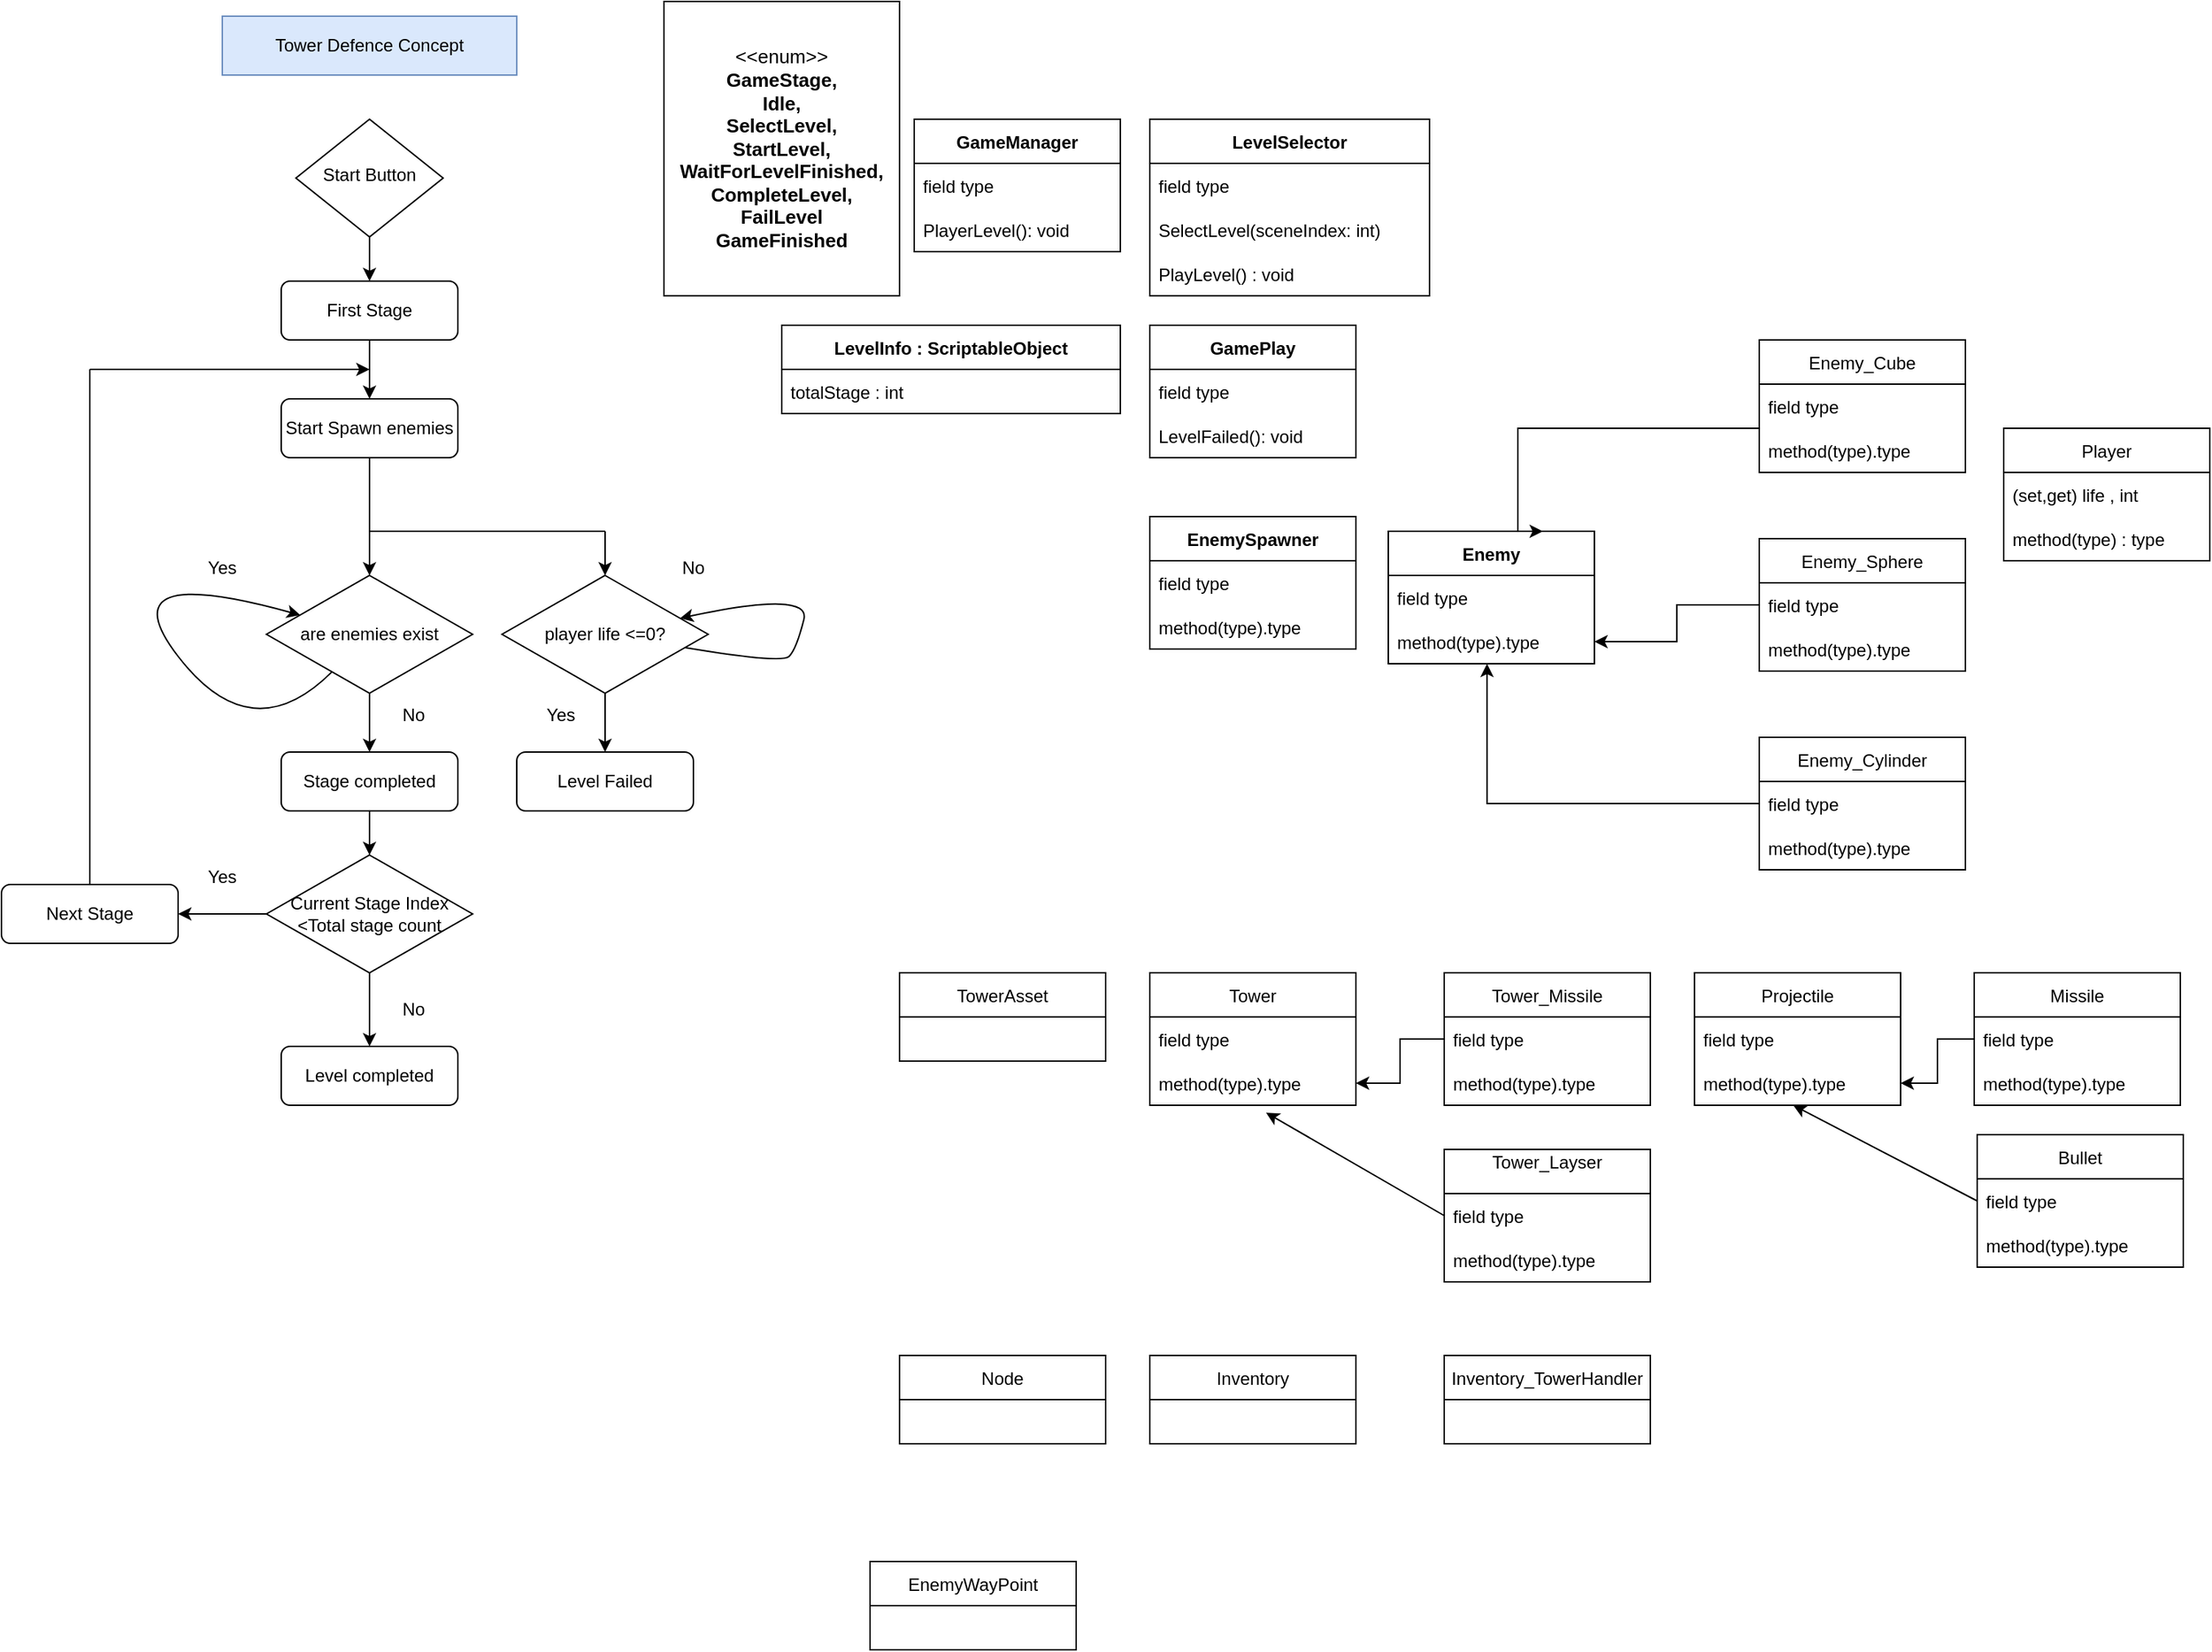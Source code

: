 <mxfile version="16.6.6" type="device"><diagram id="C5RBs43oDa-KdzZeNtuy" name="Page-1"><mxGraphModel dx="2249" dy="749" grid="1" gridSize="10" guides="1" tooltips="1" connect="1" arrows="1" fold="1" page="1" pageScale="1" pageWidth="827" pageHeight="1169" math="0" shadow="0"><root><mxCell id="WIyWlLk6GJQsqaUBKTNV-0"/><mxCell id="WIyWlLk6GJQsqaUBKTNV-1" parent="WIyWlLk6GJQsqaUBKTNV-0"/><mxCell id="eZR61JiyeJcY7E7sMz2J-23" value="" style="edgeStyle=orthogonalEdgeStyle;rounded=0;orthogonalLoop=1;jettySize=auto;html=1;" edge="1" parent="WIyWlLk6GJQsqaUBKTNV-1" source="WIyWlLk6GJQsqaUBKTNV-3" target="eZR61JiyeJcY7E7sMz2J-1"><mxGeometry relative="1" as="geometry"/></mxCell><mxCell id="WIyWlLk6GJQsqaUBKTNV-3" value="First Stage" style="rounded=1;whiteSpace=wrap;html=1;fontSize=12;glass=0;strokeWidth=1;shadow=0;" parent="WIyWlLk6GJQsqaUBKTNV-1" vertex="1"><mxGeometry x="-590" y="190" width="120" height="40" as="geometry"/></mxCell><mxCell id="eZR61JiyeJcY7E7sMz2J-22" value="" style="edgeStyle=orthogonalEdgeStyle;rounded=0;orthogonalLoop=1;jettySize=auto;html=1;" edge="1" parent="WIyWlLk6GJQsqaUBKTNV-1" source="WIyWlLk6GJQsqaUBKTNV-6" target="WIyWlLk6GJQsqaUBKTNV-3"><mxGeometry relative="1" as="geometry"/></mxCell><mxCell id="WIyWlLk6GJQsqaUBKTNV-6" value="Start Button" style="rhombus;whiteSpace=wrap;html=1;shadow=0;fontFamily=Helvetica;fontSize=12;align=center;strokeWidth=1;spacing=6;spacingTop=-4;" parent="WIyWlLk6GJQsqaUBKTNV-1" vertex="1"><mxGeometry x="-580" y="80" width="100" height="80" as="geometry"/></mxCell><mxCell id="eZR61JiyeJcY7E7sMz2J-28" value="" style="edgeStyle=orthogonalEdgeStyle;rounded=0;orthogonalLoop=1;jettySize=auto;html=1;" edge="1" parent="WIyWlLk6GJQsqaUBKTNV-1" source="WIyWlLk6GJQsqaUBKTNV-11" target="eZR61JiyeJcY7E7sMz2J-27"><mxGeometry relative="1" as="geometry"/></mxCell><mxCell id="WIyWlLk6GJQsqaUBKTNV-11" value="Stage completed" style="rounded=1;whiteSpace=wrap;html=1;fontSize=12;glass=0;strokeWidth=1;shadow=0;" parent="WIyWlLk6GJQsqaUBKTNV-1" vertex="1"><mxGeometry x="-590" y="510" width="120" height="40" as="geometry"/></mxCell><mxCell id="eZR61JiyeJcY7E7sMz2J-0" value="Tower Defence Concept" style="rounded=0;whiteSpace=wrap;html=1;fillColor=#dae8fc;strokeColor=#6c8ebf;" vertex="1" parent="WIyWlLk6GJQsqaUBKTNV-1"><mxGeometry x="-630" y="10" width="200" height="40" as="geometry"/></mxCell><mxCell id="eZR61JiyeJcY7E7sMz2J-5" style="edgeStyle=orthogonalEdgeStyle;rounded=0;orthogonalLoop=1;jettySize=auto;html=1;exitX=0.5;exitY=1;exitDx=0;exitDy=0;" edge="1" parent="WIyWlLk6GJQsqaUBKTNV-1" source="eZR61JiyeJcY7E7sMz2J-1" target="eZR61JiyeJcY7E7sMz2J-3"><mxGeometry relative="1" as="geometry"/></mxCell><mxCell id="eZR61JiyeJcY7E7sMz2J-1" value="Start Spawn enemies" style="rounded=1;whiteSpace=wrap;html=1;" vertex="1" parent="WIyWlLk6GJQsqaUBKTNV-1"><mxGeometry x="-590" y="270" width="120" height="40" as="geometry"/></mxCell><mxCell id="eZR61JiyeJcY7E7sMz2J-12" value="" style="edgeStyle=orthogonalEdgeStyle;rounded=0;orthogonalLoop=1;jettySize=auto;html=1;" edge="1" parent="WIyWlLk6GJQsqaUBKTNV-1" source="eZR61JiyeJcY7E7sMz2J-3" target="WIyWlLk6GJQsqaUBKTNV-11"><mxGeometry relative="1" as="geometry"/></mxCell><mxCell id="eZR61JiyeJcY7E7sMz2J-3" value="are enemies exist" style="rhombus;whiteSpace=wrap;html=1;" vertex="1" parent="WIyWlLk6GJQsqaUBKTNV-1"><mxGeometry x="-600" y="390" width="140" height="80" as="geometry"/></mxCell><mxCell id="eZR61JiyeJcY7E7sMz2J-10" value="" style="edgeStyle=orthogonalEdgeStyle;rounded=0;orthogonalLoop=1;jettySize=auto;html=1;" edge="1" parent="WIyWlLk6GJQsqaUBKTNV-1" source="eZR61JiyeJcY7E7sMz2J-4" target="eZR61JiyeJcY7E7sMz2J-9"><mxGeometry relative="1" as="geometry"/></mxCell><mxCell id="eZR61JiyeJcY7E7sMz2J-4" value="player life &amp;lt;=0?" style="rhombus;whiteSpace=wrap;html=1;" vertex="1" parent="WIyWlLk6GJQsqaUBKTNV-1"><mxGeometry x="-440" y="390" width="140" height="80" as="geometry"/></mxCell><mxCell id="eZR61JiyeJcY7E7sMz2J-6" value="" style="endArrow=classic;html=1;rounded=0;" edge="1" parent="WIyWlLk6GJQsqaUBKTNV-1" target="eZR61JiyeJcY7E7sMz2J-4"><mxGeometry width="50" height="50" relative="1" as="geometry"><mxPoint x="-370" y="360" as="sourcePoint"/><mxPoint x="-190" y="370" as="targetPoint"/></mxGeometry></mxCell><mxCell id="eZR61JiyeJcY7E7sMz2J-7" value="" style="endArrow=none;html=1;rounded=0;" edge="1" parent="WIyWlLk6GJQsqaUBKTNV-1"><mxGeometry width="50" height="50" relative="1" as="geometry"><mxPoint x="-530" y="360" as="sourcePoint"/><mxPoint x="-370" y="360" as="targetPoint"/></mxGeometry></mxCell><mxCell id="eZR61JiyeJcY7E7sMz2J-9" value="Level Failed" style="rounded=1;whiteSpace=wrap;html=1;fontSize=12;glass=0;strokeWidth=1;shadow=0;" vertex="1" parent="WIyWlLk6GJQsqaUBKTNV-1"><mxGeometry x="-430" y="510" width="120" height="40" as="geometry"/></mxCell><mxCell id="eZR61JiyeJcY7E7sMz2J-13" value="No" style="text;html=1;strokeColor=none;fillColor=none;align=center;verticalAlign=middle;whiteSpace=wrap;rounded=0;" vertex="1" parent="WIyWlLk6GJQsqaUBKTNV-1"><mxGeometry x="-530" y="470" width="60" height="30" as="geometry"/></mxCell><mxCell id="eZR61JiyeJcY7E7sMz2J-15" value="" style="curved=1;endArrow=classic;html=1;rounded=0;" edge="1" parent="WIyWlLk6GJQsqaUBKTNV-1" source="eZR61JiyeJcY7E7sMz2J-3" target="eZR61JiyeJcY7E7sMz2J-3"><mxGeometry width="50" height="50" relative="1" as="geometry"><mxPoint x="-590" y="530" as="sourcePoint"/><mxPoint x="-580" y="370" as="targetPoint"/><Array as="points"><mxPoint x="-610" y="510"/><mxPoint x="-710" y="380"/></Array></mxGeometry></mxCell><mxCell id="eZR61JiyeJcY7E7sMz2J-17" value="Yes" style="text;html=1;strokeColor=none;fillColor=none;align=center;verticalAlign=middle;whiteSpace=wrap;rounded=0;" vertex="1" parent="WIyWlLk6GJQsqaUBKTNV-1"><mxGeometry x="-660" y="370" width="60" height="30" as="geometry"/></mxCell><mxCell id="eZR61JiyeJcY7E7sMz2J-25" value="" style="endArrow=none;html=1;rounded=0;entryX=0.5;entryY=0;entryDx=0;entryDy=0;" edge="1" parent="WIyWlLk6GJQsqaUBKTNV-1" target="eZR61JiyeJcY7E7sMz2J-29"><mxGeometry width="50" height="50" relative="1" as="geometry"><mxPoint x="-720" y="250" as="sourcePoint"/><mxPoint x="-720" y="530" as="targetPoint"/></mxGeometry></mxCell><mxCell id="eZR61JiyeJcY7E7sMz2J-26" value="" style="endArrow=classic;html=1;rounded=0;" edge="1" parent="WIyWlLk6GJQsqaUBKTNV-1"><mxGeometry width="50" height="50" relative="1" as="geometry"><mxPoint x="-720" y="250" as="sourcePoint"/><mxPoint x="-530" y="250" as="targetPoint"/></mxGeometry></mxCell><mxCell id="eZR61JiyeJcY7E7sMz2J-30" value="" style="edgeStyle=orthogonalEdgeStyle;rounded=0;orthogonalLoop=1;jettySize=auto;html=1;" edge="1" parent="WIyWlLk6GJQsqaUBKTNV-1" source="eZR61JiyeJcY7E7sMz2J-27" target="eZR61JiyeJcY7E7sMz2J-29"><mxGeometry relative="1" as="geometry"/></mxCell><mxCell id="eZR61JiyeJcY7E7sMz2J-33" value="" style="edgeStyle=orthogonalEdgeStyle;rounded=0;orthogonalLoop=1;jettySize=auto;html=1;" edge="1" parent="WIyWlLk6GJQsqaUBKTNV-1" source="eZR61JiyeJcY7E7sMz2J-27" target="eZR61JiyeJcY7E7sMz2J-32"><mxGeometry relative="1" as="geometry"/></mxCell><mxCell id="eZR61JiyeJcY7E7sMz2J-27" value="Current Stage Index&lt;br&gt;&amp;lt;Total stage count" style="rhombus;whiteSpace=wrap;html=1;" vertex="1" parent="WIyWlLk6GJQsqaUBKTNV-1"><mxGeometry x="-600" y="580" width="140" height="80" as="geometry"/></mxCell><mxCell id="eZR61JiyeJcY7E7sMz2J-29" value="Next Stage" style="rounded=1;whiteSpace=wrap;html=1;fontSize=12;glass=0;strokeWidth=1;shadow=0;" vertex="1" parent="WIyWlLk6GJQsqaUBKTNV-1"><mxGeometry x="-780" y="600" width="120" height="40" as="geometry"/></mxCell><mxCell id="eZR61JiyeJcY7E7sMz2J-31" value="Yes" style="text;html=1;strokeColor=none;fillColor=none;align=center;verticalAlign=middle;whiteSpace=wrap;rounded=0;" vertex="1" parent="WIyWlLk6GJQsqaUBKTNV-1"><mxGeometry x="-660" y="580" width="60" height="30" as="geometry"/></mxCell><mxCell id="eZR61JiyeJcY7E7sMz2J-32" value="Level completed" style="rounded=1;whiteSpace=wrap;html=1;fontSize=12;glass=0;strokeWidth=1;shadow=0;" vertex="1" parent="WIyWlLk6GJQsqaUBKTNV-1"><mxGeometry x="-590" y="710" width="120" height="40" as="geometry"/></mxCell><mxCell id="eZR61JiyeJcY7E7sMz2J-34" value="No" style="text;html=1;strokeColor=none;fillColor=none;align=center;verticalAlign=middle;whiteSpace=wrap;rounded=0;" vertex="1" parent="WIyWlLk6GJQsqaUBKTNV-1"><mxGeometry x="-530" y="670" width="60" height="30" as="geometry"/></mxCell><mxCell id="eZR61JiyeJcY7E7sMz2J-35" value="" style="curved=1;endArrow=classic;html=1;rounded=0;" edge="1" parent="WIyWlLk6GJQsqaUBKTNV-1" source="eZR61JiyeJcY7E7sMz2J-4" target="eZR61JiyeJcY7E7sMz2J-4"><mxGeometry width="50" height="50" relative="1" as="geometry"><mxPoint x="-70" y="490" as="sourcePoint"/><mxPoint x="70" y="360" as="targetPoint"/><Array as="points"><mxPoint x="-250" y="450"/><mxPoint x="-240" y="440"/><mxPoint x="-230" y="400"/></Array></mxGeometry></mxCell><mxCell id="eZR61JiyeJcY7E7sMz2J-36" value="No" style="text;html=1;strokeColor=none;fillColor=none;align=center;verticalAlign=middle;whiteSpace=wrap;rounded=0;" vertex="1" parent="WIyWlLk6GJQsqaUBKTNV-1"><mxGeometry x="-340" y="370" width="60" height="30" as="geometry"/></mxCell><mxCell id="eZR61JiyeJcY7E7sMz2J-40" value="Yes" style="text;html=1;strokeColor=none;fillColor=none;align=center;verticalAlign=middle;whiteSpace=wrap;rounded=0;" vertex="1" parent="WIyWlLk6GJQsqaUBKTNV-1"><mxGeometry x="-430" y="470" width="60" height="30" as="geometry"/></mxCell><mxCell id="eZR61JiyeJcY7E7sMz2J-41" value="GameManager" style="swimlane;fontStyle=1;childLayout=stackLayout;horizontal=1;startSize=30;horizontalStack=0;resizeParent=1;resizeParentMax=0;resizeLast=0;collapsible=1;marginBottom=0;rounded=0;glass=0;labelBorderColor=none;" vertex="1" parent="WIyWlLk6GJQsqaUBKTNV-1"><mxGeometry x="-160" y="80" width="140" height="90" as="geometry"/></mxCell><mxCell id="eZR61JiyeJcY7E7sMz2J-42" value="field type" style="text;strokeColor=none;fillColor=none;align=left;verticalAlign=middle;spacingLeft=4;spacingRight=4;overflow=hidden;points=[[0,0.5],[1,0.5]];portConstraint=eastwest;rotatable=0;rounded=0;glass=0;labelBorderColor=none;" vertex="1" parent="eZR61JiyeJcY7E7sMz2J-41"><mxGeometry y="30" width="140" height="30" as="geometry"/></mxCell><mxCell id="eZR61JiyeJcY7E7sMz2J-43" value="PlayerLevel(): void" style="text;strokeColor=none;fillColor=none;align=left;verticalAlign=middle;spacingLeft=4;spacingRight=4;overflow=hidden;points=[[0,0.5],[1,0.5]];portConstraint=eastwest;rotatable=0;rounded=0;glass=0;labelBorderColor=none;" vertex="1" parent="eZR61JiyeJcY7E7sMz2J-41"><mxGeometry y="60" width="140" height="30" as="geometry"/></mxCell><mxCell id="eZR61JiyeJcY7E7sMz2J-45" value="LevelSelector" style="swimlane;fontStyle=1;childLayout=stackLayout;horizontal=1;startSize=30;horizontalStack=0;resizeParent=1;resizeParentMax=0;resizeLast=0;collapsible=1;marginBottom=0;rounded=0;glass=0;labelBorderColor=none;" vertex="1" parent="WIyWlLk6GJQsqaUBKTNV-1"><mxGeometry y="80" width="190" height="120" as="geometry"/></mxCell><mxCell id="eZR61JiyeJcY7E7sMz2J-46" value="field type" style="text;strokeColor=none;fillColor=none;align=left;verticalAlign=middle;spacingLeft=4;spacingRight=4;overflow=hidden;points=[[0,0.5],[1,0.5]];portConstraint=eastwest;rotatable=0;rounded=0;glass=0;labelBorderColor=none;" vertex="1" parent="eZR61JiyeJcY7E7sMz2J-45"><mxGeometry y="30" width="190" height="30" as="geometry"/></mxCell><mxCell id="eZR61JiyeJcY7E7sMz2J-48" value="SelectLevel(sceneIndex: int)" style="text;strokeColor=none;fillColor=none;align=left;verticalAlign=middle;spacingLeft=4;spacingRight=4;overflow=hidden;points=[[0,0.5],[1,0.5]];portConstraint=eastwest;rotatable=0;rounded=0;glass=0;labelBorderColor=none;" vertex="1" parent="eZR61JiyeJcY7E7sMz2J-45"><mxGeometry y="60" width="190" height="30" as="geometry"/></mxCell><mxCell id="eZR61JiyeJcY7E7sMz2J-136" value="PlayLevel() : void" style="text;strokeColor=none;fillColor=none;align=left;verticalAlign=middle;spacingLeft=4;spacingRight=4;overflow=hidden;points=[[0,0.5],[1,0.5]];portConstraint=eastwest;rotatable=0;rounded=0;glass=0;labelBorderColor=none;" vertex="1" parent="eZR61JiyeJcY7E7sMz2J-45"><mxGeometry y="90" width="190" height="30" as="geometry"/></mxCell><mxCell id="eZR61JiyeJcY7E7sMz2J-49" value="GamePlay" style="swimlane;fontStyle=1;childLayout=stackLayout;horizontal=1;startSize=30;horizontalStack=0;resizeParent=1;resizeParentMax=0;resizeLast=0;collapsible=1;marginBottom=0;rounded=0;glass=0;labelBorderColor=none;" vertex="1" parent="WIyWlLk6GJQsqaUBKTNV-1"><mxGeometry y="220" width="140" height="90" as="geometry"/></mxCell><mxCell id="eZR61JiyeJcY7E7sMz2J-50" value="field type" style="text;strokeColor=none;fillColor=none;align=left;verticalAlign=middle;spacingLeft=4;spacingRight=4;overflow=hidden;points=[[0,0.5],[1,0.5]];portConstraint=eastwest;rotatable=0;rounded=0;glass=0;labelBorderColor=none;" vertex="1" parent="eZR61JiyeJcY7E7sMz2J-49"><mxGeometry y="30" width="140" height="30" as="geometry"/></mxCell><mxCell id="eZR61JiyeJcY7E7sMz2J-51" value="LevelFailed(): void" style="text;strokeColor=none;fillColor=none;align=left;verticalAlign=middle;spacingLeft=4;spacingRight=4;overflow=hidden;points=[[0,0.5],[1,0.5]];portConstraint=eastwest;rotatable=0;rounded=0;glass=0;labelBorderColor=none;" vertex="1" parent="eZR61JiyeJcY7E7sMz2J-49"><mxGeometry y="60" width="140" height="30" as="geometry"/></mxCell><mxCell id="eZR61JiyeJcY7E7sMz2J-53" value="EnemySpawner" style="swimlane;fontStyle=1;childLayout=stackLayout;horizontal=1;startSize=30;horizontalStack=0;resizeParent=1;resizeParentMax=0;resizeLast=0;collapsible=1;marginBottom=0;rounded=0;glass=0;labelBorderColor=none;" vertex="1" parent="WIyWlLk6GJQsqaUBKTNV-1"><mxGeometry y="350" width="140" height="90" as="geometry"/></mxCell><mxCell id="eZR61JiyeJcY7E7sMz2J-54" value="field type" style="text;strokeColor=none;fillColor=none;align=left;verticalAlign=middle;spacingLeft=4;spacingRight=4;overflow=hidden;points=[[0,0.5],[1,0.5]];portConstraint=eastwest;rotatable=0;rounded=0;glass=0;labelBorderColor=none;" vertex="1" parent="eZR61JiyeJcY7E7sMz2J-53"><mxGeometry y="30" width="140" height="30" as="geometry"/></mxCell><mxCell id="eZR61JiyeJcY7E7sMz2J-55" value="method(type).type" style="text;strokeColor=none;fillColor=none;align=left;verticalAlign=middle;spacingLeft=4;spacingRight=4;overflow=hidden;points=[[0,0.5],[1,0.5]];portConstraint=eastwest;rotatable=0;rounded=0;glass=0;labelBorderColor=none;" vertex="1" parent="eZR61JiyeJcY7E7sMz2J-53"><mxGeometry y="60" width="140" height="30" as="geometry"/></mxCell><mxCell id="eZR61JiyeJcY7E7sMz2J-57" value="Enemy" style="swimlane;fontStyle=1;childLayout=stackLayout;horizontal=1;startSize=30;horizontalStack=0;resizeParent=1;resizeParentMax=0;resizeLast=0;collapsible=1;marginBottom=0;rounded=0;glass=0;labelBorderColor=none;" vertex="1" parent="WIyWlLk6GJQsqaUBKTNV-1"><mxGeometry x="162" y="360" width="140" height="90" as="geometry"/></mxCell><mxCell id="eZR61JiyeJcY7E7sMz2J-92" value="field type" style="text;strokeColor=none;fillColor=none;align=left;verticalAlign=middle;spacingLeft=4;spacingRight=4;overflow=hidden;points=[[0,0.5],[1,0.5]];portConstraint=eastwest;rotatable=0;rounded=0;glass=0;labelBorderColor=none;" vertex="1" parent="eZR61JiyeJcY7E7sMz2J-57"><mxGeometry y="30" width="140" height="30" as="geometry"/></mxCell><mxCell id="eZR61JiyeJcY7E7sMz2J-93" value="method(type).type" style="text;strokeColor=none;fillColor=none;align=left;verticalAlign=middle;spacingLeft=4;spacingRight=4;overflow=hidden;points=[[0,0.5],[1,0.5]];portConstraint=eastwest;rotatable=0;rounded=0;glass=0;labelBorderColor=none;" vertex="1" parent="eZR61JiyeJcY7E7sMz2J-57"><mxGeometry y="60" width="140" height="30" as="geometry"/></mxCell><mxCell id="eZR61JiyeJcY7E7sMz2J-61" value="Enemy_Sphere" style="swimlane;fontStyle=0;childLayout=stackLayout;horizontal=1;startSize=30;horizontalStack=0;resizeParent=1;resizeParentMax=0;resizeLast=0;collapsible=1;marginBottom=0;rounded=0;glass=0;labelBorderColor=none;" vertex="1" parent="WIyWlLk6GJQsqaUBKTNV-1"><mxGeometry x="414" y="365" width="140" height="90" as="geometry"/></mxCell><mxCell id="eZR61JiyeJcY7E7sMz2J-96" value="field type" style="text;strokeColor=none;fillColor=none;align=left;verticalAlign=middle;spacingLeft=4;spacingRight=4;overflow=hidden;points=[[0,0.5],[1,0.5]];portConstraint=eastwest;rotatable=0;rounded=0;glass=0;labelBorderColor=none;" vertex="1" parent="eZR61JiyeJcY7E7sMz2J-61"><mxGeometry y="30" width="140" height="30" as="geometry"/></mxCell><mxCell id="eZR61JiyeJcY7E7sMz2J-97" value="method(type).type" style="text;strokeColor=none;fillColor=none;align=left;verticalAlign=middle;spacingLeft=4;spacingRight=4;overflow=hidden;points=[[0,0.5],[1,0.5]];portConstraint=eastwest;rotatable=0;rounded=0;glass=0;labelBorderColor=none;" vertex="1" parent="eZR61JiyeJcY7E7sMz2J-61"><mxGeometry y="60" width="140" height="30" as="geometry"/></mxCell><mxCell id="eZR61JiyeJcY7E7sMz2J-78" value="" style="edgeStyle=orthogonalEdgeStyle;rounded=0;orthogonalLoop=1;jettySize=auto;html=1;entryX=0.75;entryY=0;entryDx=0;entryDy=0;" edge="1" parent="WIyWlLk6GJQsqaUBKTNV-1" source="eZR61JiyeJcY7E7sMz2J-65" target="eZR61JiyeJcY7E7sMz2J-57"><mxGeometry relative="1" as="geometry"><mxPoint x="304" y="290" as="targetPoint"/><Array as="points"><mxPoint x="250" y="290"/><mxPoint x="250" y="360"/></Array></mxGeometry></mxCell><mxCell id="eZR61JiyeJcY7E7sMz2J-65" value="Enemy_Cube" style="swimlane;fontStyle=0;childLayout=stackLayout;horizontal=1;startSize=30;horizontalStack=0;resizeParent=1;resizeParentMax=0;resizeLast=0;collapsible=1;marginBottom=0;rounded=0;glass=0;labelBorderColor=none;" vertex="1" parent="WIyWlLk6GJQsqaUBKTNV-1"><mxGeometry x="414" y="230" width="140" height="90" as="geometry"/></mxCell><mxCell id="eZR61JiyeJcY7E7sMz2J-94" value="field type" style="text;strokeColor=none;fillColor=none;align=left;verticalAlign=middle;spacingLeft=4;spacingRight=4;overflow=hidden;points=[[0,0.5],[1,0.5]];portConstraint=eastwest;rotatable=0;rounded=0;glass=0;labelBorderColor=none;" vertex="1" parent="eZR61JiyeJcY7E7sMz2J-65"><mxGeometry y="30" width="140" height="30" as="geometry"/></mxCell><mxCell id="eZR61JiyeJcY7E7sMz2J-95" value="method(type).type" style="text;strokeColor=none;fillColor=none;align=left;verticalAlign=middle;spacingLeft=4;spacingRight=4;overflow=hidden;points=[[0,0.5],[1,0.5]];portConstraint=eastwest;rotatable=0;rounded=0;glass=0;labelBorderColor=none;" vertex="1" parent="eZR61JiyeJcY7E7sMz2J-65"><mxGeometry y="60" width="140" height="30" as="geometry"/></mxCell><mxCell id="eZR61JiyeJcY7E7sMz2J-69" value="Enemy_Cylinder" style="swimlane;fontStyle=0;childLayout=stackLayout;horizontal=1;startSize=30;horizontalStack=0;resizeParent=1;resizeParentMax=0;resizeLast=0;collapsible=1;marginBottom=0;rounded=0;glass=0;labelBorderColor=none;" vertex="1" parent="WIyWlLk6GJQsqaUBKTNV-1"><mxGeometry x="414" y="500" width="140" height="90" as="geometry"/></mxCell><mxCell id="eZR61JiyeJcY7E7sMz2J-99" value="field type" style="text;strokeColor=none;fillColor=none;align=left;verticalAlign=middle;spacingLeft=4;spacingRight=4;overflow=hidden;points=[[0,0.5],[1,0.5]];portConstraint=eastwest;rotatable=0;rounded=0;glass=0;labelBorderColor=none;" vertex="1" parent="eZR61JiyeJcY7E7sMz2J-69"><mxGeometry y="30" width="140" height="30" as="geometry"/></mxCell><mxCell id="eZR61JiyeJcY7E7sMz2J-100" value="method(type).type" style="text;strokeColor=none;fillColor=none;align=left;verticalAlign=middle;spacingLeft=4;spacingRight=4;overflow=hidden;points=[[0,0.5],[1,0.5]];portConstraint=eastwest;rotatable=0;rounded=0;glass=0;labelBorderColor=none;" vertex="1" parent="eZR61JiyeJcY7E7sMz2J-69"><mxGeometry y="60" width="140" height="30" as="geometry"/></mxCell><mxCell id="eZR61JiyeJcY7E7sMz2J-82" value="Player" style="swimlane;fontStyle=0;childLayout=stackLayout;horizontal=1;startSize=30;horizontalStack=0;resizeParent=1;resizeParentMax=0;resizeLast=0;collapsible=1;marginBottom=0;rounded=0;glass=0;labelBorderColor=none;" vertex="1" parent="WIyWlLk6GJQsqaUBKTNV-1"><mxGeometry x="580" y="290" width="140" height="90" as="geometry"/></mxCell><mxCell id="eZR61JiyeJcY7E7sMz2J-83" value="(set,get) life , int" style="text;strokeColor=none;fillColor=none;align=left;verticalAlign=middle;spacingLeft=4;spacingRight=4;overflow=hidden;points=[[0,0.5],[1,0.5]];portConstraint=eastwest;rotatable=0;rounded=0;glass=0;labelBorderColor=none;" vertex="1" parent="eZR61JiyeJcY7E7sMz2J-82"><mxGeometry y="30" width="140" height="30" as="geometry"/></mxCell><mxCell id="eZR61JiyeJcY7E7sMz2J-84" value="method(type) : type" style="text;strokeColor=none;fillColor=none;align=left;verticalAlign=middle;spacingLeft=4;spacingRight=4;overflow=hidden;points=[[0,0.5],[1,0.5]];portConstraint=eastwest;rotatable=0;rounded=0;glass=0;labelBorderColor=none;" vertex="1" parent="eZR61JiyeJcY7E7sMz2J-82"><mxGeometry y="60" width="140" height="30" as="geometry"/></mxCell><mxCell id="eZR61JiyeJcY7E7sMz2J-88" value="LevelInfo : ScriptableObject" style="swimlane;fontStyle=1;childLayout=stackLayout;horizontal=1;startSize=30;horizontalStack=0;resizeParent=1;resizeParentMax=0;resizeLast=0;collapsible=1;marginBottom=0;rounded=0;glass=0;labelBorderColor=none;" vertex="1" parent="WIyWlLk6GJQsqaUBKTNV-1"><mxGeometry x="-250" y="220" width="230" height="60" as="geometry"/></mxCell><mxCell id="eZR61JiyeJcY7E7sMz2J-89" value="totalStage : int" style="text;strokeColor=none;fillColor=none;align=left;verticalAlign=middle;spacingLeft=4;spacingRight=4;overflow=hidden;points=[[0,0.5],[1,0.5]];portConstraint=eastwest;rotatable=0;rounded=0;glass=0;labelBorderColor=none;" vertex="1" parent="eZR61JiyeJcY7E7sMz2J-88"><mxGeometry y="30" width="230" height="30" as="geometry"/></mxCell><mxCell id="eZR61JiyeJcY7E7sMz2J-98" value="" style="edgeStyle=orthogonalEdgeStyle;rounded=0;orthogonalLoop=1;jettySize=auto;html=1;" edge="1" parent="WIyWlLk6GJQsqaUBKTNV-1" source="eZR61JiyeJcY7E7sMz2J-96" target="eZR61JiyeJcY7E7sMz2J-93"><mxGeometry relative="1" as="geometry"/></mxCell><mxCell id="eZR61JiyeJcY7E7sMz2J-102" style="edgeStyle=orthogonalEdgeStyle;rounded=0;orthogonalLoop=1;jettySize=auto;html=1;entryX=0.479;entryY=1;entryDx=0;entryDy=0;entryPerimeter=0;" edge="1" parent="WIyWlLk6GJQsqaUBKTNV-1" source="eZR61JiyeJcY7E7sMz2J-99" target="eZR61JiyeJcY7E7sMz2J-93"><mxGeometry relative="1" as="geometry"><mxPoint x="350" y="545" as="targetPoint"/></mxGeometry></mxCell><mxCell id="eZR61JiyeJcY7E7sMz2J-104" value="Tower" style="swimlane;fontStyle=0;childLayout=stackLayout;horizontal=1;startSize=30;horizontalStack=0;resizeParent=1;resizeParentMax=0;resizeLast=0;collapsible=1;marginBottom=0;rounded=0;glass=0;labelBorderColor=none;" vertex="1" parent="WIyWlLk6GJQsqaUBKTNV-1"><mxGeometry y="660" width="140" height="90" as="geometry"/></mxCell><mxCell id="eZR61JiyeJcY7E7sMz2J-105" value="field type" style="text;strokeColor=none;fillColor=none;align=left;verticalAlign=middle;spacingLeft=4;spacingRight=4;overflow=hidden;points=[[0,0.5],[1,0.5]];portConstraint=eastwest;rotatable=0;rounded=0;glass=0;labelBorderColor=none;" vertex="1" parent="eZR61JiyeJcY7E7sMz2J-104"><mxGeometry y="30" width="140" height="30" as="geometry"/></mxCell><mxCell id="eZR61JiyeJcY7E7sMz2J-106" value="method(type).type" style="text;strokeColor=none;fillColor=none;align=left;verticalAlign=middle;spacingLeft=4;spacingRight=4;overflow=hidden;points=[[0,0.5],[1,0.5]];portConstraint=eastwest;rotatable=0;rounded=0;glass=0;labelBorderColor=none;" vertex="1" parent="eZR61JiyeJcY7E7sMz2J-104"><mxGeometry y="60" width="140" height="30" as="geometry"/></mxCell><mxCell id="eZR61JiyeJcY7E7sMz2J-113" value="" style="edgeStyle=orthogonalEdgeStyle;rounded=0;orthogonalLoop=1;jettySize=auto;html=1;" edge="1" parent="WIyWlLk6GJQsqaUBKTNV-1" source="eZR61JiyeJcY7E7sMz2J-107" target="eZR61JiyeJcY7E7sMz2J-106"><mxGeometry relative="1" as="geometry"/></mxCell><mxCell id="eZR61JiyeJcY7E7sMz2J-107" value="Tower_Missile" style="swimlane;fontStyle=0;childLayout=stackLayout;horizontal=1;startSize=30;horizontalStack=0;resizeParent=1;resizeParentMax=0;resizeLast=0;collapsible=1;marginBottom=0;rounded=0;glass=0;labelBorderColor=none;" vertex="1" parent="WIyWlLk6GJQsqaUBKTNV-1"><mxGeometry x="200" y="660" width="140" height="90" as="geometry"/></mxCell><mxCell id="eZR61JiyeJcY7E7sMz2J-108" value="field type" style="text;strokeColor=none;fillColor=none;align=left;verticalAlign=middle;spacingLeft=4;spacingRight=4;overflow=hidden;points=[[0,0.5],[1,0.5]];portConstraint=eastwest;rotatable=0;rounded=0;glass=0;labelBorderColor=none;" vertex="1" parent="eZR61JiyeJcY7E7sMz2J-107"><mxGeometry y="30" width="140" height="30" as="geometry"/></mxCell><mxCell id="eZR61JiyeJcY7E7sMz2J-109" value="method(type).type" style="text;strokeColor=none;fillColor=none;align=left;verticalAlign=middle;spacingLeft=4;spacingRight=4;overflow=hidden;points=[[0,0.5],[1,0.5]];portConstraint=eastwest;rotatable=0;rounded=0;glass=0;labelBorderColor=none;" vertex="1" parent="eZR61JiyeJcY7E7sMz2J-107"><mxGeometry y="60" width="140" height="30" as="geometry"/></mxCell><mxCell id="eZR61JiyeJcY7E7sMz2J-110" value="Tower_Layser&#10;" style="swimlane;fontStyle=0;childLayout=stackLayout;horizontal=1;startSize=30;horizontalStack=0;resizeParent=1;resizeParentMax=0;resizeLast=0;collapsible=1;marginBottom=0;rounded=0;glass=0;labelBorderColor=none;" vertex="1" parent="WIyWlLk6GJQsqaUBKTNV-1"><mxGeometry x="200" y="780" width="140" height="90" as="geometry"/></mxCell><mxCell id="eZR61JiyeJcY7E7sMz2J-111" value="field type" style="text;strokeColor=none;fillColor=none;align=left;verticalAlign=middle;spacingLeft=4;spacingRight=4;overflow=hidden;points=[[0,0.5],[1,0.5]];portConstraint=eastwest;rotatable=0;rounded=0;glass=0;labelBorderColor=none;" vertex="1" parent="eZR61JiyeJcY7E7sMz2J-110"><mxGeometry y="30" width="140" height="30" as="geometry"/></mxCell><mxCell id="eZR61JiyeJcY7E7sMz2J-112" value="method(type).type" style="text;strokeColor=none;fillColor=none;align=left;verticalAlign=middle;spacingLeft=4;spacingRight=4;overflow=hidden;points=[[0,0.5],[1,0.5]];portConstraint=eastwest;rotatable=0;rounded=0;glass=0;labelBorderColor=none;" vertex="1" parent="eZR61JiyeJcY7E7sMz2J-110"><mxGeometry y="60" width="140" height="30" as="geometry"/></mxCell><mxCell id="eZR61JiyeJcY7E7sMz2J-115" value="Projectile" style="swimlane;fontStyle=0;childLayout=stackLayout;horizontal=1;startSize=30;horizontalStack=0;resizeParent=1;resizeParentMax=0;resizeLast=0;collapsible=1;marginBottom=0;rounded=0;glass=0;labelBorderColor=none;" vertex="1" parent="WIyWlLk6GJQsqaUBKTNV-1"><mxGeometry x="370" y="660" width="140" height="90" as="geometry"/></mxCell><mxCell id="eZR61JiyeJcY7E7sMz2J-116" value="field type" style="text;strokeColor=none;fillColor=none;align=left;verticalAlign=middle;spacingLeft=4;spacingRight=4;overflow=hidden;points=[[0,0.5],[1,0.5]];portConstraint=eastwest;rotatable=0;rounded=0;glass=0;labelBorderColor=none;" vertex="1" parent="eZR61JiyeJcY7E7sMz2J-115"><mxGeometry y="30" width="140" height="30" as="geometry"/></mxCell><mxCell id="eZR61JiyeJcY7E7sMz2J-117" value="method(type).type" style="text;strokeColor=none;fillColor=none;align=left;verticalAlign=middle;spacingLeft=4;spacingRight=4;overflow=hidden;points=[[0,0.5],[1,0.5]];portConstraint=eastwest;rotatable=0;rounded=0;glass=0;labelBorderColor=none;" vertex="1" parent="eZR61JiyeJcY7E7sMz2J-115"><mxGeometry y="60" width="140" height="30" as="geometry"/></mxCell><mxCell id="eZR61JiyeJcY7E7sMz2J-118" value="Missile" style="swimlane;fontStyle=0;childLayout=stackLayout;horizontal=1;startSize=30;horizontalStack=0;resizeParent=1;resizeParentMax=0;resizeLast=0;collapsible=1;marginBottom=0;rounded=0;glass=0;labelBorderColor=none;" vertex="1" parent="WIyWlLk6GJQsqaUBKTNV-1"><mxGeometry x="560" y="660" width="140" height="90" as="geometry"/></mxCell><mxCell id="eZR61JiyeJcY7E7sMz2J-119" value="field type" style="text;strokeColor=none;fillColor=none;align=left;verticalAlign=middle;spacingLeft=4;spacingRight=4;overflow=hidden;points=[[0,0.5],[1,0.5]];portConstraint=eastwest;rotatable=0;rounded=0;glass=0;labelBorderColor=none;" vertex="1" parent="eZR61JiyeJcY7E7sMz2J-118"><mxGeometry y="30" width="140" height="30" as="geometry"/></mxCell><mxCell id="eZR61JiyeJcY7E7sMz2J-120" value="method(type).type" style="text;strokeColor=none;fillColor=none;align=left;verticalAlign=middle;spacingLeft=4;spacingRight=4;overflow=hidden;points=[[0,0.5],[1,0.5]];portConstraint=eastwest;rotatable=0;rounded=0;glass=0;labelBorderColor=none;" vertex="1" parent="eZR61JiyeJcY7E7sMz2J-118"><mxGeometry y="60" width="140" height="30" as="geometry"/></mxCell><mxCell id="eZR61JiyeJcY7E7sMz2J-121" value="Bullet" style="swimlane;fontStyle=0;childLayout=stackLayout;horizontal=1;startSize=30;horizontalStack=0;resizeParent=1;resizeParentMax=0;resizeLast=0;collapsible=1;marginBottom=0;rounded=0;glass=0;labelBorderColor=none;" vertex="1" parent="WIyWlLk6GJQsqaUBKTNV-1"><mxGeometry x="562" y="770" width="140" height="90" as="geometry"/></mxCell><mxCell id="eZR61JiyeJcY7E7sMz2J-122" value="field type" style="text;strokeColor=none;fillColor=none;align=left;verticalAlign=middle;spacingLeft=4;spacingRight=4;overflow=hidden;points=[[0,0.5],[1,0.5]];portConstraint=eastwest;rotatable=0;rounded=0;glass=0;labelBorderColor=none;" vertex="1" parent="eZR61JiyeJcY7E7sMz2J-121"><mxGeometry y="30" width="140" height="30" as="geometry"/></mxCell><mxCell id="eZR61JiyeJcY7E7sMz2J-123" value="method(type).type" style="text;strokeColor=none;fillColor=none;align=left;verticalAlign=middle;spacingLeft=4;spacingRight=4;overflow=hidden;points=[[0,0.5],[1,0.5]];portConstraint=eastwest;rotatable=0;rounded=0;glass=0;labelBorderColor=none;" vertex="1" parent="eZR61JiyeJcY7E7sMz2J-121"><mxGeometry y="60" width="140" height="30" as="geometry"/></mxCell><mxCell id="eZR61JiyeJcY7E7sMz2J-124" value="" style="endArrow=classic;html=1;rounded=0;entryX=0.564;entryY=1.167;entryDx=0;entryDy=0;entryPerimeter=0;exitX=0;exitY=0.5;exitDx=0;exitDy=0;" edge="1" parent="WIyWlLk6GJQsqaUBKTNV-1" source="eZR61JiyeJcY7E7sMz2J-111" target="eZR61JiyeJcY7E7sMz2J-106"><mxGeometry width="50" height="50" relative="1" as="geometry"><mxPoint x="350" y="930" as="sourcePoint"/><mxPoint x="400" y="880" as="targetPoint"/></mxGeometry></mxCell><mxCell id="eZR61JiyeJcY7E7sMz2J-125" value="" style="edgeStyle=orthogonalEdgeStyle;rounded=0;orthogonalLoop=1;jettySize=auto;html=1;" edge="1" parent="WIyWlLk6GJQsqaUBKTNV-1" source="eZR61JiyeJcY7E7sMz2J-119" target="eZR61JiyeJcY7E7sMz2J-117"><mxGeometry relative="1" as="geometry"/></mxCell><mxCell id="eZR61JiyeJcY7E7sMz2J-126" value="" style="endArrow=classic;html=1;rounded=0;entryX=0.479;entryY=1;entryDx=0;entryDy=0;entryPerimeter=0;exitX=0;exitY=0.5;exitDx=0;exitDy=0;" edge="1" parent="WIyWlLk6GJQsqaUBKTNV-1" source="eZR61JiyeJcY7E7sMz2J-122" target="eZR61JiyeJcY7E7sMz2J-117"><mxGeometry width="50" height="50" relative="1" as="geometry"><mxPoint x="350" y="930" as="sourcePoint"/><mxPoint x="400" y="880" as="targetPoint"/></mxGeometry></mxCell><mxCell id="eZR61JiyeJcY7E7sMz2J-127" value="Inventory" style="swimlane;fontStyle=0;childLayout=stackLayout;horizontal=1;startSize=30;horizontalStack=0;resizeParent=1;resizeParentMax=0;resizeLast=0;collapsible=1;marginBottom=0;rounded=0;glass=0;labelBorderColor=none;" vertex="1" parent="WIyWlLk6GJQsqaUBKTNV-1"><mxGeometry y="920" width="140" height="60" as="geometry"/></mxCell><mxCell id="eZR61JiyeJcY7E7sMz2J-130" value="EnemyWayPoint" style="swimlane;fontStyle=0;childLayout=stackLayout;horizontal=1;startSize=30;horizontalStack=0;resizeParent=1;resizeParentMax=0;resizeLast=0;collapsible=1;marginBottom=0;rounded=0;glass=0;labelBorderColor=none;" vertex="1" parent="WIyWlLk6GJQsqaUBKTNV-1"><mxGeometry x="-190" y="1060" width="140" height="60" as="geometry"/></mxCell><mxCell id="eZR61JiyeJcY7E7sMz2J-131" value="Inventory_TowerHandler" style="swimlane;fontStyle=0;childLayout=stackLayout;horizontal=1;startSize=30;horizontalStack=0;resizeParent=1;resizeParentMax=0;resizeLast=0;collapsible=1;marginBottom=0;rounded=0;glass=0;labelBorderColor=none;" vertex="1" parent="WIyWlLk6GJQsqaUBKTNV-1"><mxGeometry x="200" y="920" width="140" height="60" as="geometry"/></mxCell><mxCell id="eZR61JiyeJcY7E7sMz2J-132" value="Node" style="swimlane;fontStyle=0;childLayout=stackLayout;horizontal=1;startSize=30;horizontalStack=0;resizeParent=1;resizeParentMax=0;resizeLast=0;collapsible=1;marginBottom=0;rounded=0;glass=0;labelBorderColor=none;" vertex="1" parent="WIyWlLk6GJQsqaUBKTNV-1"><mxGeometry x="-170" y="920" width="140" height="60" as="geometry"/></mxCell><mxCell id="eZR61JiyeJcY7E7sMz2J-133" value="TowerAsset" style="swimlane;fontStyle=0;childLayout=stackLayout;horizontal=1;startSize=30;horizontalStack=0;resizeParent=1;resizeParentMax=0;resizeLast=0;collapsible=1;marginBottom=0;rounded=0;glass=0;labelBorderColor=none;" vertex="1" parent="WIyWlLk6GJQsqaUBKTNV-1"><mxGeometry x="-170" y="660" width="140" height="60" as="geometry"/></mxCell><mxCell id="eZR61JiyeJcY7E7sMz2J-135" value="&amp;lt;&amp;lt;enum&amp;gt;&amp;gt;&lt;br style=&quot;font-size: 13px&quot;&gt;&lt;b&gt;GameStage,&lt;br style=&quot;font-size: 13px&quot;&gt;Idle,&lt;br style=&quot;font-size: 13px&quot;&gt;SelectLevel,&lt;br style=&quot;font-size: 13px&quot;&gt;StartLevel,&lt;br style=&quot;font-size: 13px&quot;&gt;WaitForLevelFinished,&lt;br style=&quot;font-size: 13px&quot;&gt;CompleteLevel,&lt;br style=&quot;font-size: 13px&quot;&gt;FailLevel&lt;br style=&quot;font-size: 13px&quot;&gt;GameFinished&lt;/b&gt;" style="rounded=0;whiteSpace=wrap;html=1;glass=0;labelBorderColor=none;fontSize=13;" vertex="1" parent="WIyWlLk6GJQsqaUBKTNV-1"><mxGeometry x="-330" width="160" height="200" as="geometry"/></mxCell></root></mxGraphModel></diagram></mxfile>